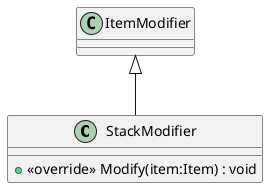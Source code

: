 @startuml
class StackModifier {
    + <<override>> Modify(item:Item) : void
}
ItemModifier <|-- StackModifier
@enduml
